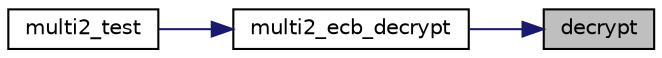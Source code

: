 digraph "decrypt"
{
 // LATEX_PDF_SIZE
  edge [fontname="Helvetica",fontsize="10",labelfontname="Helvetica",labelfontsize="10"];
  node [fontname="Helvetica",fontsize="10",shape=record];
  rankdir="RL";
  Node5 [label="decrypt",height=0.2,width=0.4,color="black", fillcolor="grey75", style="filled", fontcolor="black",tooltip=" "];
  Node5 -> Node6 [dir="back",color="midnightblue",fontsize="10",style="solid",fontname="Helvetica"];
  Node6 [label="multi2_ecb_decrypt",height=0.2,width=0.4,color="black", fillcolor="white", style="filled",URL="$multi2_8c.html#ad6e67f569cb1b1f464c023cadb21fd9d",tooltip="Decrypts a block of text with multi2."];
  Node6 -> Node7 [dir="back",color="midnightblue",fontsize="10",style="solid",fontname="Helvetica"];
  Node7 [label="multi2_test",height=0.2,width=0.4,color="black", fillcolor="white", style="filled",URL="$multi2_8c.html#aab1e868d611655e77b28eabddabb84f1",tooltip="Performs a self-test of the multi2 block cipher."];
}
